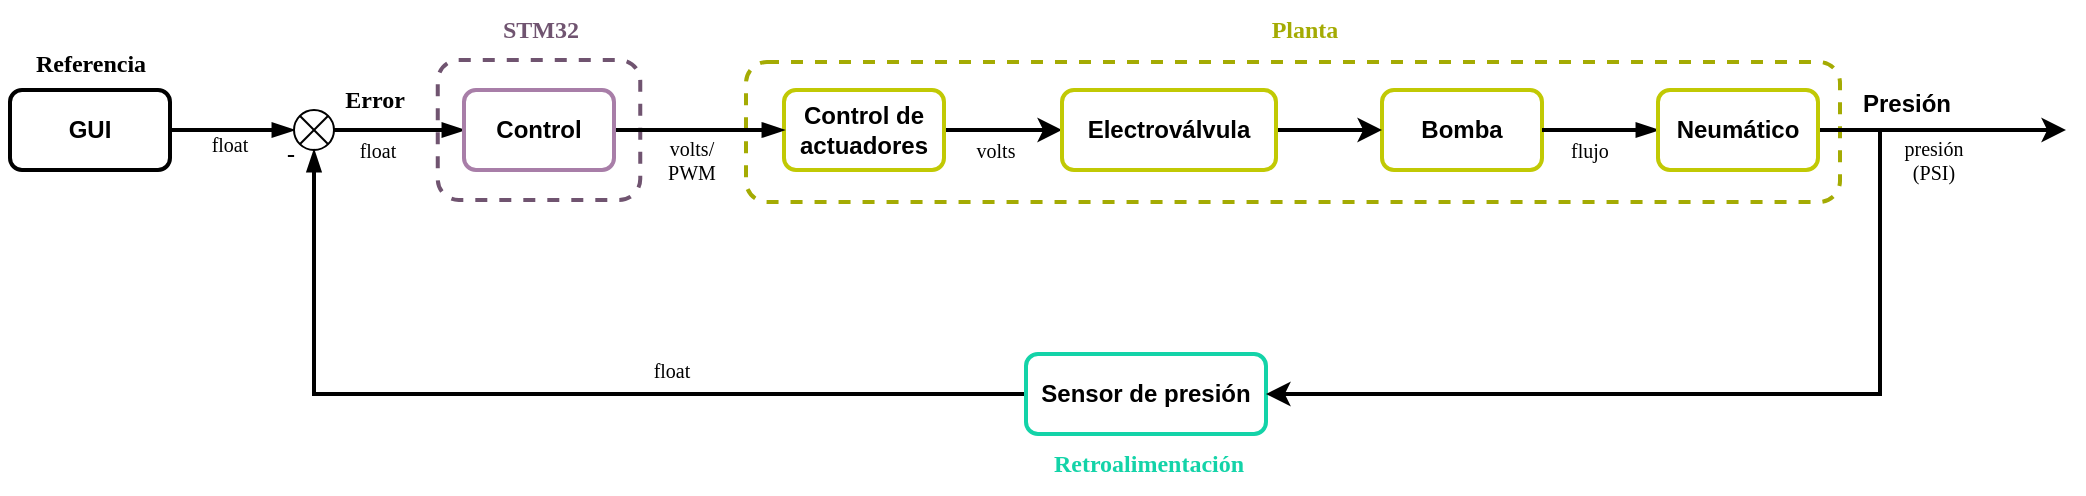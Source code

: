 <mxfile version="20.2.3" type="device" pages="3"><diagram id="Qm16Ai9kDn9GfH8aVvG9" name="Lazo cerrado de control"><mxGraphModel dx="1863" dy="844" grid="0" gridSize="10" guides="1" tooltips="0" connect="1" arrows="1" fold="1" page="1" pageScale="1" pageWidth="827" pageHeight="1169" math="0" shadow="0"><root><mxCell id="0"/><mxCell id="1" parent="0"/><mxCell id="a2cnUPm3MBZ0LhRxrz8J-18" value="" style="rounded=1;whiteSpace=wrap;html=1;strokeWidth=2;dashed=1;strokeColor=#A4AB03;" parent="1" vertex="1"><mxGeometry x="381" y="61" width="547" height="70" as="geometry"/></mxCell><mxCell id="a2cnUPm3MBZ0LhRxrz8J-3" value="" style="rounded=1;whiteSpace=wrap;html=1;strokeWidth=2;dashed=1;strokeColor=#705470;" parent="1" vertex="1"><mxGeometry x="226.88" y="60" width="101.25" height="70" as="geometry"/></mxCell><mxCell id="2Qx-hXVOx3dqvqDf-om5-1" value="" style="endArrow=blockThin;html=1;rounded=0;endFill=1;strokeWidth=2;exitX=1;exitY=0.5;exitDx=0;exitDy=0;" parent="1" source="2Qx-hXVOx3dqvqDf-om5-18" edge="1"><mxGeometry width="50" height="50" relative="1" as="geometry"><mxPoint x="115" y="95" as="sourcePoint"/><mxPoint x="155" y="95" as="targetPoint"/></mxGeometry></mxCell><mxCell id="U4Prd5XTiV0JV8bKbo0R-3" value="" style="edgeStyle=orthogonalEdgeStyle;rounded=0;orthogonalLoop=1;jettySize=auto;html=1;strokeWidth=2;" edge="1" parent="1" source="2Qx-hXVOx3dqvqDf-om5-2" target="U4Prd5XTiV0JV8bKbo0R-1"><mxGeometry relative="1" as="geometry"/></mxCell><mxCell id="2Qx-hXVOx3dqvqDf-om5-2" value="Control de actuadores" style="rounded=1;whiteSpace=wrap;html=1;strokeWidth=2;fontStyle=1;strokeColor=#C1C904;" parent="1" vertex="1"><mxGeometry x="400" y="75" width="80" height="40" as="geometry"/></mxCell><mxCell id="2Qx-hXVOx3dqvqDf-om5-3" value="" style="shape=sumEllipse;perimeter=ellipsePerimeter;whiteSpace=wrap;html=1;backgroundOutline=1;fontSize=19;" parent="1" vertex="1"><mxGeometry x="155" y="85" width="20" height="20" as="geometry"/></mxCell><mxCell id="2Qx-hXVOx3dqvqDf-om5-4" value="" style="endArrow=blockThin;html=1;rounded=0;endFill=1;exitX=1;exitY=0.5;exitDx=0;exitDy=0;entryX=0;entryY=0.5;entryDx=0;entryDy=0;strokeWidth=2;" parent="1" source="2Qx-hXVOx3dqvqDf-om5-3" target="2Qx-hXVOx3dqvqDf-om5-24" edge="1"><mxGeometry width="50" height="50" relative="1" as="geometry"><mxPoint x="175" y="94.84" as="sourcePoint"/><mxPoint x="215" y="94.84" as="targetPoint"/><Array as="points"/></mxGeometry></mxCell><mxCell id="2Qx-hXVOx3dqvqDf-om5-6" value="Bomba" style="rounded=1;whiteSpace=wrap;html=1;strokeWidth=2;fontStyle=1;strokeColor=#C1C904;" parent="1" vertex="1"><mxGeometry x="699" y="75" width="80" height="40" as="geometry"/></mxCell><mxCell id="2Qx-hXVOx3dqvqDf-om5-7" value="" style="endArrow=blockThin;html=1;rounded=0;endFill=1;strokeWidth=2;exitX=1;exitY=0.5;exitDx=0;exitDy=0;entryX=0;entryY=0.5;entryDx=0;entryDy=0;" parent="1" source="2Qx-hXVOx3dqvqDf-om5-6" target="a2cnUPm3MBZ0LhRxrz8J-7" edge="1"><mxGeometry width="50" height="50" relative="1" as="geometry"><mxPoint x="561" y="95.1" as="sourcePoint"/><mxPoint x="581" y="95" as="targetPoint"/></mxGeometry></mxCell><mxCell id="2Qx-hXVOx3dqvqDf-om5-10" style="edgeStyle=orthogonalEdgeStyle;rounded=0;orthogonalLoop=1;jettySize=auto;html=1;exitX=0;exitY=0.5;exitDx=0;exitDy=0;entryX=0.5;entryY=1;entryDx=0;entryDy=0;endArrow=blockThin;endFill=1;strokeWidth=2;" parent="1" source="2Qx-hXVOx3dqvqDf-om5-8" target="2Qx-hXVOx3dqvqDf-om5-3" edge="1"><mxGeometry relative="1" as="geometry"/></mxCell><mxCell id="2Qx-hXVOx3dqvqDf-om5-8" value="Sensor de presión" style="rounded=1;whiteSpace=wrap;html=1;strokeWidth=2;fontStyle=1;strokeColor=#13D3A8;" parent="1" vertex="1"><mxGeometry x="521" y="207" width="120" height="40" as="geometry"/></mxCell><mxCell id="2Qx-hXVOx3dqvqDf-om5-18" value="GUI" style="rounded=1;whiteSpace=wrap;html=1;strokeWidth=2;fontStyle=1" parent="1" vertex="1"><mxGeometry x="13" y="75" width="80" height="40" as="geometry"/></mxCell><mxCell id="2Qx-hXVOx3dqvqDf-om5-20" value="Presión" style="text;html=1;align=center;verticalAlign=middle;resizable=0;points=[];autosize=1;strokeColor=none;fillColor=none;fontStyle=1" parent="1" vertex="1"><mxGeometry x="926" y="67" width="70" height="30" as="geometry"/></mxCell><mxCell id="2Qx-hXVOx3dqvqDf-om5-21" value="Referencia" style="text;html=1;align=center;verticalAlign=middle;resizable=0;points=[];autosize=1;strokeColor=none;fillColor=none;fontFamily=Tahoma;fontStyle=1" parent="1" vertex="1"><mxGeometry x="8" y="47" width="90" height="30" as="geometry"/></mxCell><mxCell id="2Qx-hXVOx3dqvqDf-om5-22" value="Error" style="text;html=1;align=center;verticalAlign=middle;resizable=0;points=[];autosize=1;strokeColor=none;fillColor=none;fontFamily=Tahoma;fontStyle=1" parent="1" vertex="1"><mxGeometry x="171" y="67" width="48" height="26" as="geometry"/></mxCell><mxCell id="2Qx-hXVOx3dqvqDf-om5-28" style="edgeStyle=orthogonalEdgeStyle;rounded=0;orthogonalLoop=1;jettySize=auto;html=1;exitX=1;exitY=0.5;exitDx=0;exitDy=0;entryX=0;entryY=0.5;entryDx=0;entryDy=0;endArrow=blockThin;endFill=1;strokeWidth=2;" parent="1" source="2Qx-hXVOx3dqvqDf-om5-24" target="2Qx-hXVOx3dqvqDf-om5-2" edge="1"><mxGeometry relative="1" as="geometry"/></mxCell><mxCell id="2Qx-hXVOx3dqvqDf-om5-24" value="Control" style="rounded=1;whiteSpace=wrap;html=1;strokeWidth=2;fontStyle=1;strokeColor=#A87EA8;" parent="1" vertex="1"><mxGeometry x="240" y="75" width="75" height="40" as="geometry"/></mxCell><mxCell id="a2cnUPm3MBZ0LhRxrz8J-5" value="STM32" style="text;html=1;align=center;verticalAlign=middle;resizable=0;points=[];autosize=1;strokeColor=none;fillColor=none;fontFamily=Tahoma;fontStyle=1;fontColor=#705470;" parent="1" vertex="1"><mxGeometry x="247.5" y="30" width="60" height="30" as="geometry"/></mxCell><mxCell id="U4Prd5XTiV0JV8bKbo0R-7" style="edgeStyle=orthogonalEdgeStyle;rounded=0;orthogonalLoop=1;jettySize=auto;html=1;entryX=1;entryY=0.5;entryDx=0;entryDy=0;strokeWidth=2;" edge="1" parent="1" source="a2cnUPm3MBZ0LhRxrz8J-7" target="2Qx-hXVOx3dqvqDf-om5-8"><mxGeometry relative="1" as="geometry"><Array as="points"><mxPoint x="948" y="95"/><mxPoint x="948" y="227"/></Array></mxGeometry></mxCell><mxCell id="U4Prd5XTiV0JV8bKbo0R-8" style="edgeStyle=orthogonalEdgeStyle;rounded=0;orthogonalLoop=1;jettySize=auto;html=1;strokeWidth=2;" edge="1" parent="1" source="a2cnUPm3MBZ0LhRxrz8J-7"><mxGeometry relative="1" as="geometry"><mxPoint x="1041.0" y="95" as="targetPoint"/></mxGeometry></mxCell><mxCell id="a2cnUPm3MBZ0LhRxrz8J-7" value="Neumático" style="rounded=1;whiteSpace=wrap;html=1;strokeWidth=2;fontStyle=1;strokeColor=#C1C904;" parent="1" vertex="1"><mxGeometry x="837" y="75" width="80" height="40" as="geometry"/></mxCell><mxCell id="a2cnUPm3MBZ0LhRxrz8J-19" value="Planta" style="text;html=1;align=center;verticalAlign=middle;resizable=0;points=[];autosize=1;strokeColor=none;fillColor=none;fontFamily=Tahoma;fontStyle=1;fontColor=#A4AB03;" parent="1" vertex="1"><mxGeometry x="630" y="30" width="60" height="30" as="geometry"/></mxCell><mxCell id="a2cnUPm3MBZ0LhRxrz8J-20" value="Retroalimentación" style="text;html=1;align=center;verticalAlign=middle;resizable=0;points=[];autosize=1;strokeColor=none;fillColor=none;fontFamily=Tahoma;fontStyle=1;fontColor=#13D3A8;" parent="1" vertex="1"><mxGeometry x="517" y="247" width="130" height="30" as="geometry"/></mxCell><mxCell id="a2cnUPm3MBZ0LhRxrz8J-21" value="-" style="text;html=1;align=center;verticalAlign=middle;resizable=0;points=[];autosize=1;strokeColor=none;fillColor=none;fontFamily=Tahoma;fontStyle=1" parent="1" vertex="1"><mxGeometry x="138" y="92" width="30" height="30" as="geometry"/></mxCell><mxCell id="vkhEgLnLkQiEUcB35l6g-1" value="float" style="text;html=1;strokeColor=none;fillColor=none;align=center;verticalAlign=middle;whiteSpace=wrap;rounded=0;fontStyle=0;fontSize=10;fontFamily=Verdana;" parent="1" vertex="1"><mxGeometry x="93" y="87" width="60" height="30" as="geometry"/></mxCell><mxCell id="vkhEgLnLkQiEUcB35l6g-2" value="float" style="text;html=1;strokeColor=none;fillColor=none;align=center;verticalAlign=middle;whiteSpace=wrap;rounded=0;fontStyle=0;fontSize=10;fontFamily=Verdana;" parent="1" vertex="1"><mxGeometry x="166.88" y="90" width="60" height="30" as="geometry"/></mxCell><mxCell id="vkhEgLnLkQiEUcB35l6g-3" value="volts/&lt;br&gt;PWM" style="text;html=1;strokeColor=none;fillColor=none;align=center;verticalAlign=middle;whiteSpace=wrap;rounded=0;fontStyle=0;fontSize=10;fontFamily=Verdana;" parent="1" vertex="1"><mxGeometry x="324" y="95" width="60" height="30" as="geometry"/></mxCell><mxCell id="vkhEgLnLkQiEUcB35l6g-4" value="volts" style="text;html=1;strokeColor=none;fillColor=none;align=center;verticalAlign=middle;whiteSpace=wrap;rounded=0;fontStyle=0;fontSize=10;fontFamily=Verdana;" parent="1" vertex="1"><mxGeometry x="476" y="96.5" width="60" height="17" as="geometry"/></mxCell><mxCell id="vkhEgLnLkQiEUcB35l6g-5" value="flujo" style="text;html=1;strokeColor=none;fillColor=none;align=center;verticalAlign=middle;whiteSpace=wrap;rounded=0;fontStyle=0;fontSize=10;fontFamily=Verdana;" parent="1" vertex="1"><mxGeometry x="773" y="90" width="60" height="30" as="geometry"/></mxCell><mxCell id="vkhEgLnLkQiEUcB35l6g-6" value="presión&lt;br&gt;(PSI)" style="text;html=1;strokeColor=none;fillColor=none;align=center;verticalAlign=middle;whiteSpace=wrap;rounded=0;fontStyle=0;fontSize=10;fontFamily=Verdana;" parent="1" vertex="1"><mxGeometry x="945" y="95" width="60" height="30" as="geometry"/></mxCell><mxCell id="vkhEgLnLkQiEUcB35l6g-7" value="float" style="text;html=1;strokeColor=none;fillColor=none;align=center;verticalAlign=middle;whiteSpace=wrap;rounded=0;fontStyle=0;fontSize=10;fontFamily=Verdana;" parent="1" vertex="1"><mxGeometry x="314" y="200" width="60" height="30" as="geometry"/></mxCell><mxCell id="U4Prd5XTiV0JV8bKbo0R-5" style="edgeStyle=orthogonalEdgeStyle;rounded=0;orthogonalLoop=1;jettySize=auto;html=1;entryX=0;entryY=0.5;entryDx=0;entryDy=0;strokeWidth=2;" edge="1" parent="1" source="U4Prd5XTiV0JV8bKbo0R-1" target="2Qx-hXVOx3dqvqDf-om5-6"><mxGeometry relative="1" as="geometry"/></mxCell><mxCell id="U4Prd5XTiV0JV8bKbo0R-1" value="Electroválvula" style="rounded=1;whiteSpace=wrap;html=1;strokeWidth=2;fontStyle=1;strokeColor=#C1C904;" vertex="1" parent="1"><mxGeometry x="539" y="75" width="107" height="40" as="geometry"/></mxCell></root></mxGraphModel></diagram><diagram id="eJUAuKgHEO6fIL6UWya0" name="Diagrama de flujo (general)"><mxGraphModel dx="2129" dy="964" grid="0" gridSize="10" guides="1" tooltips="1" connect="1" arrows="1" fold="1" page="1" pageScale="1" pageWidth="827" pageHeight="1169" math="0" shadow="0"><root><mxCell id="0"/><mxCell id="1" parent="0"/><mxCell id="GYi1lg3iRMYWfuYKlWBZ-1" style="edgeStyle=orthogonalEdgeStyle;rounded=0;orthogonalLoop=1;jettySize=auto;html=1;entryX=0.5;entryY=0;entryDx=0;entryDy=0;fontFamily=Verdana;fontSize=10;strokeWidth=2;" parent="1" source="GYi1lg3iRMYWfuYKlWBZ-2" target="GYi1lg3iRMYWfuYKlWBZ-4" edge="1"><mxGeometry relative="1" as="geometry"/></mxCell><mxCell id="GYi1lg3iRMYWfuYKlWBZ-2" value="Inicio" style="ellipse;whiteSpace=wrap;html=1;strokeWidth=2;fontFamily=Helvetica;fontSize=12;fontStyle=1;fillColor=#e1d5e7;strokeColor=#9673a6;" parent="1" vertex="1"><mxGeometry x="279.5" y="75" width="81" height="40" as="geometry"/></mxCell><mxCell id="GYi1lg3iRMYWfuYKlWBZ-3" style="edgeStyle=orthogonalEdgeStyle;rounded=0;orthogonalLoop=1;jettySize=auto;html=1;exitX=0.5;exitY=1;exitDx=0;exitDy=0;entryX=0.5;entryY=0;entryDx=0;entryDy=0;fontFamily=Verdana;fontSize=10;strokeWidth=2;" parent="1" source="GYi1lg3iRMYWfuYKlWBZ-4" target="GYi1lg3iRMYWfuYKlWBZ-6" edge="1"><mxGeometry relative="1" as="geometry"/></mxCell><mxCell id="GYi1lg3iRMYWfuYKlWBZ-4" value="Ingreso de la referencia por medio del GUI" style="shape=parallelogram;perimeter=parallelogramPerimeter;whiteSpace=wrap;html=1;fixedSize=1;strokeWidth=2;fontFamily=Helvetica;fontSize=12;fontStyle=1;size=10.5;fillColor=#ffe6cc;strokeColor=#d79b00;" parent="1" vertex="1"><mxGeometry x="242.5" y="155" width="155" height="60" as="geometry"/></mxCell><mxCell id="GYi1lg3iRMYWfuYKlWBZ-5" style="edgeStyle=orthogonalEdgeStyle;rounded=0;orthogonalLoop=1;jettySize=auto;html=1;entryX=0.5;entryY=0;entryDx=0;entryDy=0;fontFamily=Verdana;fontSize=10;strokeWidth=2;" parent="1" source="GYi1lg3iRMYWfuYKlWBZ-6" target="GYi1lg3iRMYWfuYKlWBZ-11" edge="1"><mxGeometry relative="1" as="geometry"/></mxCell><mxCell id="GYi1lg3iRMYWfuYKlWBZ-6" value="Comparación de la referencia con la lectura del sensor de presión (retroalimentación)" style="rounded=1;whiteSpace=wrap;html=1;strokeWidth=2;fontStyle=1;fillColor=#d5e8d4;strokeColor=#82b366;" parent="1" vertex="1"><mxGeometry x="240" y="302" width="160" height="70" as="geometry"/></mxCell><mxCell id="GYi1lg3iRMYWfuYKlWBZ-7" value="" style="edgeStyle=orthogonalEdgeStyle;rounded=0;orthogonalLoop=1;jettySize=auto;html=1;fontFamily=Verdana;fontSize=10;strokeWidth=2;" parent="1" source="GYi1lg3iRMYWfuYKlWBZ-8" target="GYi1lg3iRMYWfuYKlWBZ-21" edge="1"><mxGeometry relative="1" as="geometry"/></mxCell><mxCell id="GYi1lg3iRMYWfuYKlWBZ-8" value="Activación de la bomba" style="rounded=1;whiteSpace=wrap;html=1;strokeWidth=2;fontStyle=1;fillColor=#d5e8d4;strokeColor=#82b366;" parent="1" vertex="1"><mxGeometry x="501.5" y="517" width="105" height="70" as="geometry"/></mxCell><mxCell id="GYi1lg3iRMYWfuYKlWBZ-9" style="edgeStyle=orthogonalEdgeStyle;rounded=0;orthogonalLoop=1;jettySize=auto;html=1;entryX=0.5;entryY=0;entryDx=0;entryDy=0;fontFamily=Verdana;fontSize=10;strokeWidth=2;" parent="1" source="GYi1lg3iRMYWfuYKlWBZ-11" target="GYi1lg3iRMYWfuYKlWBZ-14" edge="1"><mxGeometry relative="1" as="geometry"/></mxCell><mxCell id="AUm0jS-zyPQK_NB1kX8U-5" style="edgeStyle=orthogonalEdgeStyle;rounded=0;orthogonalLoop=1;jettySize=auto;html=1;entryX=0;entryY=0.5;entryDx=0;entryDy=0;strokeWidth=2;" edge="1" parent="1" source="GYi1lg3iRMYWfuYKlWBZ-11" target="AUm0jS-zyPQK_NB1kX8U-1"><mxGeometry relative="1" as="geometry"/></mxCell><mxCell id="GYi1lg3iRMYWfuYKlWBZ-11" value="&lt;b&gt;La referencia es &lt;br&gt;menor a la lectura&lt;/b&gt;" style="rhombus;whiteSpace=wrap;html=1;strokeWidth=2;fontFamily=Helvetica;fontSize=12;fillColor=#dae8fc;strokeColor=#6c8ebf;" parent="1" vertex="1"><mxGeometry x="240" y="477" width="160" height="90" as="geometry"/></mxCell><mxCell id="AUm0jS-zyPQK_NB1kX8U-6" style="edgeStyle=orthogonalEdgeStyle;rounded=0;orthogonalLoop=1;jettySize=auto;html=1;entryX=0.5;entryY=1;entryDx=0;entryDy=0;strokeWidth=2;" edge="1" parent="1" source="GYi1lg3iRMYWfuYKlWBZ-14" target="AUm0jS-zyPQK_NB1kX8U-1"><mxGeometry relative="1" as="geometry"><Array as="points"><mxPoint x="451" y="702"/><mxPoint x="451" y="742"/><mxPoint x="554" y="742"/></Array></mxGeometry></mxCell><mxCell id="AUm0jS-zyPQK_NB1kX8U-8" value="" style="edgeStyle=orthogonalEdgeStyle;rounded=0;jumpSize=6;orthogonalLoop=1;jettySize=auto;html=1;strokeWidth=2;" edge="1" parent="1" source="GYi1lg3iRMYWfuYKlWBZ-14" target="AUm0jS-zyPQK_NB1kX8U-7"><mxGeometry relative="1" as="geometry"/></mxCell><mxCell id="GYi1lg3iRMYWfuYKlWBZ-14" value="&lt;b&gt;La referencia es &lt;br&gt;mayor a la lectura&lt;/b&gt;" style="rhombus;whiteSpace=wrap;html=1;strokeWidth=2;fontFamily=Helvetica;fontSize=12;fillColor=#dae8fc;strokeColor=#6c8ebf;" parent="1" vertex="1"><mxGeometry x="240" y="657" width="160" height="90" as="geometry"/></mxCell><mxCell id="GYi1lg3iRMYWfuYKlWBZ-15" value="FIN" style="ellipse;whiteSpace=wrap;html=1;strokeWidth=2;fontFamily=Helvetica;fontSize=12;fontStyle=1;fillColor=#e1d5e7;strokeColor=#9673a6;" parent="1" vertex="1"><mxGeometry x="279.5" y="961" width="81" height="40" as="geometry"/></mxCell><mxCell id="GYi1lg3iRMYWfuYKlWBZ-16" value="Sí" style="text;html=1;align=center;verticalAlign=middle;resizable=0;points=[];autosize=1;strokeColor=none;fillColor=none;fontSize=12;fontFamily=Helvetica;fontColor=#000000;fontStyle=1" parent="1" vertex="1"><mxGeometry x="396" y="498" width="30" height="30" as="geometry"/></mxCell><mxCell id="GYi1lg3iRMYWfuYKlWBZ-17" value="Sí" style="text;html=1;align=center;verticalAlign=middle;resizable=0;points=[];autosize=1;strokeColor=none;fillColor=none;fontSize=12;fontFamily=Helvetica;fontColor=#000000;fontStyle=1" parent="1" vertex="1"><mxGeometry x="399" y="679" width="30" height="30" as="geometry"/></mxCell><mxCell id="GYi1lg3iRMYWfuYKlWBZ-18" value="No" style="text;html=1;align=center;verticalAlign=middle;resizable=0;points=[];autosize=1;strokeColor=none;fillColor=none;fontSize=12;fontFamily=Helvetica;fontColor=#000000;fontStyle=1" parent="1" vertex="1"><mxGeometry x="284" y="556" width="40" height="30" as="geometry"/></mxCell><mxCell id="GYi1lg3iRMYWfuYKlWBZ-19" value="No" style="text;html=1;align=center;verticalAlign=middle;resizable=0;points=[];autosize=1;strokeColor=none;fillColor=none;fontSize=12;fontFamily=Helvetica;fontColor=#000000;fontStyle=1" parent="1" vertex="1"><mxGeometry x="284" y="738" width="40" height="30" as="geometry"/></mxCell><mxCell id="GYi1lg3iRMYWfuYKlWBZ-20" value="" style="edgeStyle=orthogonalEdgeStyle;rounded=0;orthogonalLoop=1;jettySize=auto;html=1;fontFamily=Verdana;fontSize=10;strokeWidth=2;jumpSize=6;" parent="1" source="GYi1lg3iRMYWfuYKlWBZ-21" target="GYi1lg3iRMYWfuYKlWBZ-23" edge="1"><mxGeometry relative="1" as="geometry"/></mxCell><mxCell id="GYi1lg3iRMYWfuYKlWBZ-21" value="Envío de presión de los neumáticos por CAN transceiver" style="rounded=1;whiteSpace=wrap;html=1;strokeWidth=2;fontStyle=1;fillColor=#d5e8d4;strokeColor=#82b366;" parent="1" vertex="1"><mxGeometry x="474" y="396" width="160" height="70" as="geometry"/></mxCell><mxCell id="GYi1lg3iRMYWfuYKlWBZ-22" style="edgeStyle=orthogonalEdgeStyle;rounded=0;orthogonalLoop=1;jettySize=auto;html=1;fontFamily=Verdana;fontSize=10;strokeWidth=2;exitX=0.5;exitY=0;exitDx=0;exitDy=0;" parent="1" edge="1" source="GYi1lg3iRMYWfuYKlWBZ-23"><mxGeometry relative="1" as="geometry"><mxPoint x="320" y="252" as="targetPoint"/><mxPoint x="555" y="245" as="sourcePoint"/><Array as="points"><mxPoint x="554" y="252"/><mxPoint x="320" y="252"/></Array></mxGeometry></mxCell><mxCell id="GYi1lg3iRMYWfuYKlWBZ-23" value="Display de los datos en dashboard remoto" style="rounded=1;whiteSpace=wrap;html=1;strokeWidth=2;fontStyle=1;fillColor=#d5e8d4;strokeColor=#82b366;" parent="1" vertex="1"><mxGeometry x="474" y="281" width="160" height="70" as="geometry"/></mxCell><mxCell id="AUm0jS-zyPQK_NB1kX8U-2" value="" style="edgeStyle=orthogonalEdgeStyle;rounded=0;orthogonalLoop=1;jettySize=auto;html=1;strokeWidth=2;" edge="1" parent="1" source="AUm0jS-zyPQK_NB1kX8U-1" target="GYi1lg3iRMYWfuYKlWBZ-8"><mxGeometry relative="1" as="geometry"/></mxCell><mxCell id="AUm0jS-zyPQK_NB1kX8U-1" value="Apertura de la electroválcula" style="rounded=1;whiteSpace=wrap;html=1;strokeWidth=2;fontStyle=1;fillColor=#d5e8d4;strokeColor=#82b366;" vertex="1" parent="1"><mxGeometry x="501.5" y="639" width="105" height="70" as="geometry"/></mxCell><mxCell id="AUm0jS-zyPQK_NB1kX8U-9" value="" style="edgeStyle=orthogonalEdgeStyle;rounded=0;jumpSize=6;orthogonalLoop=1;jettySize=auto;html=1;strokeWidth=2;" edge="1" parent="1" source="AUm0jS-zyPQK_NB1kX8U-7" target="GYi1lg3iRMYWfuYKlWBZ-15"><mxGeometry relative="1" as="geometry"/></mxCell><mxCell id="AUm0jS-zyPQK_NB1kX8U-7" value="Cierre de la electroválvula y desactivación de la bomba" style="rounded=1;whiteSpace=wrap;html=1;strokeWidth=2;fontStyle=1;fillColor=#d5e8d4;strokeColor=#82b366;" vertex="1" parent="1"><mxGeometry x="254" y="822" width="132.5" height="70" as="geometry"/></mxCell></root></mxGraphModel></diagram><diagram id="0XBv1elWW5OsdqfHDKa0" name="Diagrama de flujo 1"><mxGraphModel dx="1753" dy="794" grid="0" gridSize="10" guides="1" tooltips="1" connect="1" arrows="1" fold="1" page="1" pageScale="1" pageWidth="827" pageHeight="1169" math="0" shadow="0"><root><mxCell id="0"/><mxCell id="1" parent="0"/><mxCell id="DNsmvukY9kPfPVsK0NkK-1" style="edgeStyle=orthogonalEdgeStyle;rounded=0;orthogonalLoop=1;jettySize=auto;html=1;entryX=0.5;entryY=0;entryDx=0;entryDy=0;fontFamily=Verdana;fontSize=10;strokeWidth=2;" edge="1" parent="1" source="DNsmvukY9kPfPVsK0NkK-2" target="DNsmvukY9kPfPVsK0NkK-4"><mxGeometry relative="1" as="geometry"/></mxCell><mxCell id="DNsmvukY9kPfPVsK0NkK-2" value="Inicio" style="ellipse;whiteSpace=wrap;html=1;strokeWidth=2;fontFamily=Helvetica;fontSize=12;fontStyle=1;fillColor=#e1d5e7;strokeColor=#9673a6;" vertex="1" parent="1"><mxGeometry x="279.5" y="80" width="81" height="40" as="geometry"/></mxCell><mxCell id="DNsmvukY9kPfPVsK0NkK-47" value="" style="edgeStyle=orthogonalEdgeStyle;rounded=0;jumpSize=6;orthogonalLoop=1;jettySize=auto;html=1;strokeWidth=2;" edge="1" parent="1" source="DNsmvukY9kPfPVsK0NkK-4"><mxGeometry relative="1" as="geometry"><mxPoint x="320" y="270" as="targetPoint"/></mxGeometry></mxCell><mxCell id="DNsmvukY9kPfPVsK0NkK-4" value="Ingreso de la referencia por medio del GUI" style="shape=parallelogram;perimeter=parallelogramPerimeter;whiteSpace=wrap;html=1;fixedSize=1;strokeWidth=2;fontFamily=Helvetica;fontSize=12;fontStyle=1;size=10.5;fillColor=#ffe6cc;strokeColor=#d79b00;" vertex="1" parent="1"><mxGeometry x="242.5" y="170" width="155" height="60" as="geometry"/></mxCell><mxCell id="DNsmvukY9kPfPVsK0NkK-5" style="edgeStyle=orthogonalEdgeStyle;rounded=0;orthogonalLoop=1;jettySize=auto;html=1;entryX=0.5;entryY=0;entryDx=0;entryDy=0;fontFamily=Verdana;fontSize=10;strokeWidth=2;" edge="1" parent="1" source="DNsmvukY9kPfPVsK0NkK-6" target="DNsmvukY9kPfPVsK0NkK-11"><mxGeometry relative="1" as="geometry"/></mxCell><mxCell id="DNsmvukY9kPfPVsK0NkK-6" value="Comparación de la referencia con la lectura del sensor de presión (retroalimentación)" style="rounded=1;whiteSpace=wrap;html=1;strokeWidth=2;fontStyle=1;fillColor=#d5e8d4;strokeColor=#82b366;" vertex="1" parent="1"><mxGeometry x="240" y="370" width="160" height="70" as="geometry"/></mxCell><mxCell id="DNsmvukY9kPfPVsK0NkK-41" value="" style="edgeStyle=orthogonalEdgeStyle;rounded=0;jumpSize=6;orthogonalLoop=1;jettySize=auto;html=1;strokeWidth=2;" edge="1" parent="1" source="DNsmvukY9kPfPVsK0NkK-8" target="DNsmvukY9kPfPVsK0NkK-34"><mxGeometry relative="1" as="geometry"/></mxCell><mxCell id="DNsmvukY9kPfPVsK0NkK-8" value="Activación de la bomba para bombear aire" style="rounded=1;whiteSpace=wrap;html=1;strokeWidth=2;fontStyle=1;fillColor=#d5e8d4;strokeColor=#82b366;" vertex="1" parent="1"><mxGeometry x="500" y="602" width="110" height="70" as="geometry"/></mxCell><mxCell id="DNsmvukY9kPfPVsK0NkK-9" style="edgeStyle=orthogonalEdgeStyle;rounded=0;orthogonalLoop=1;jettySize=auto;html=1;entryX=0.5;entryY=0;entryDx=0;entryDy=0;fontFamily=Verdana;fontSize=10;strokeWidth=2;" edge="1" parent="1" source="DNsmvukY9kPfPVsK0NkK-11" target="DNsmvukY9kPfPVsK0NkK-14"><mxGeometry relative="1" as="geometry"/></mxCell><mxCell id="DNsmvukY9kPfPVsK0NkK-39" value="" style="edgeStyle=orthogonalEdgeStyle;rounded=0;jumpSize=6;orthogonalLoop=1;jettySize=auto;html=1;strokeWidth=2;exitX=1;exitY=0.5;exitDx=0;exitDy=0;entryX=0;entryY=0.5;entryDx=0;entryDy=0;" edge="1" parent="1" source="DNsmvukY9kPfPVsK0NkK-11" target="DNsmvukY9kPfPVsK0NkK-25"><mxGeometry relative="1" as="geometry"><mxPoint x="400" y="718" as="sourcePoint"/><Array as="points"><mxPoint x="440" y="550"/><mxPoint x="440" y="742"/></Array></mxGeometry></mxCell><mxCell id="DNsmvukY9kPfPVsK0NkK-11" value="&lt;b&gt;La referencia es &lt;br&gt;menor a la lectura&lt;/b&gt;" style="rhombus;whiteSpace=wrap;html=1;strokeWidth=2;fontFamily=Helvetica;fontSize=12;fillColor=#dae8fc;strokeColor=#6c8ebf;" vertex="1" parent="1"><mxGeometry x="240" y="503" width="160" height="90" as="geometry"/></mxCell><mxCell id="DNsmvukY9kPfPVsK0NkK-13" value="" style="edgeStyle=orthogonalEdgeStyle;rounded=0;jumpSize=6;orthogonalLoop=1;jettySize=auto;html=1;strokeWidth=2;" edge="1" parent="1" source="DNsmvukY9kPfPVsK0NkK-14" target="DNsmvukY9kPfPVsK0NkK-27"><mxGeometry relative="1" as="geometry"/></mxCell><mxCell id="DNsmvukY9kPfPVsK0NkK-30" value="" style="edgeStyle=orthogonalEdgeStyle;rounded=0;jumpSize=6;orthogonalLoop=1;jettySize=auto;html=1;strokeWidth=2;exitX=1;exitY=0.5;exitDx=0;exitDy=0;" edge="1" parent="1" source="DNsmvukY9kPfPVsK0NkK-14" target="DNsmvukY9kPfPVsK0NkK-29"><mxGeometry relative="1" as="geometry"><Array as="points"><mxPoint x="400" y="835"/></Array></mxGeometry></mxCell><mxCell id="DNsmvukY9kPfPVsK0NkK-14" value="&lt;b&gt;La referencia es &lt;br&gt;mayor a la lectura&lt;/b&gt;" style="rhombus;whiteSpace=wrap;html=1;strokeWidth=2;fontFamily=Helvetica;fontSize=12;fillColor=#dae8fc;strokeColor=#6c8ebf;" vertex="1" parent="1"><mxGeometry x="240" y="662" width="160" height="90" as="geometry"/></mxCell><mxCell id="DNsmvukY9kPfPVsK0NkK-15" value="FIN" style="ellipse;whiteSpace=wrap;html=1;strokeWidth=2;fontFamily=Helvetica;fontSize=12;fontStyle=1;fillColor=#e1d5e7;strokeColor=#9673a6;" vertex="1" parent="1"><mxGeometry x="279.5" y="964" width="81" height="40" as="geometry"/></mxCell><mxCell id="DNsmvukY9kPfPVsK0NkK-17" value="Sí" style="text;html=1;align=center;verticalAlign=middle;resizable=0;points=[];autosize=1;strokeColor=none;fillColor=none;fontSize=12;fontFamily=Helvetica;fontColor=#000000;fontStyle=1" vertex="1" parent="1"><mxGeometry x="400" y="525" width="30" height="30" as="geometry"/></mxCell><mxCell id="DNsmvukY9kPfPVsK0NkK-19" value="No" style="text;html=1;align=center;verticalAlign=middle;resizable=0;points=[];autosize=1;strokeColor=none;fillColor=none;fontSize=12;fontFamily=Helvetica;fontColor=#000000;fontStyle=1" vertex="1" parent="1"><mxGeometry x="285" y="747" width="40" height="30" as="geometry"/></mxCell><mxCell id="DNsmvukY9kPfPVsK0NkK-54" value="" style="edgeStyle=orthogonalEdgeStyle;rounded=0;jumpSize=6;orthogonalLoop=1;jettySize=auto;html=1;strokeWidth=2;" edge="1" parent="1" source="DNsmvukY9kPfPVsK0NkK-21" target="DNsmvukY9kPfPVsK0NkK-53"><mxGeometry relative="1" as="geometry"/></mxCell><mxCell id="DNsmvukY9kPfPVsK0NkK-21" value="Envío de presión de los neumáticos por CAN transceiver" style="rounded=1;whiteSpace=wrap;html=1;strokeWidth=2;fontStyle=1;fillColor=#d5e8d4;strokeColor=#82b366;" vertex="1" parent="1"><mxGeometry x="475" y="392" width="160" height="70" as="geometry"/></mxCell><mxCell id="DNsmvukY9kPfPVsK0NkK-52" style="edgeStyle=orthogonalEdgeStyle;rounded=0;jumpSize=6;orthogonalLoop=1;jettySize=auto;html=1;strokeWidth=2;" edge="1" parent="1" source="DNsmvukY9kPfPVsK0NkK-23"><mxGeometry relative="1" as="geometry"><mxPoint x="320" y="250" as="targetPoint"/></mxGeometry></mxCell><mxCell id="DNsmvukY9kPfPVsK0NkK-23" value="Display de los datos en dashboard remoto" style="rounded=1;whiteSpace=wrap;html=1;strokeWidth=2;fontStyle=1;fillColor=#d5e8d4;strokeColor=#82b366;" vertex="1" parent="1"><mxGeometry x="495" y="184" width="120" height="70" as="geometry"/></mxCell><mxCell id="DNsmvukY9kPfPVsK0NkK-40" value="" style="edgeStyle=orthogonalEdgeStyle;rounded=0;jumpSize=6;orthogonalLoop=1;jettySize=auto;html=1;strokeWidth=2;" edge="1" parent="1" source="DNsmvukY9kPfPVsK0NkK-25" target="DNsmvukY9kPfPVsK0NkK-8"><mxGeometry relative="1" as="geometry"/></mxCell><mxCell id="DNsmvukY9kPfPVsK0NkK-25" value="Apertura de la electroválcula" style="rounded=1;whiteSpace=wrap;html=1;strokeWidth=2;fontStyle=1;fillColor=#d5e8d4;strokeColor=#82b366;" vertex="1" parent="1"><mxGeometry x="500" y="707" width="110" height="70" as="geometry"/></mxCell><mxCell id="DNsmvukY9kPfPVsK0NkK-26" value="" style="edgeStyle=orthogonalEdgeStyle;rounded=0;jumpSize=6;orthogonalLoop=1;jettySize=auto;html=1;strokeWidth=2;" edge="1" parent="1" source="DNsmvukY9kPfPVsK0NkK-27" target="DNsmvukY9kPfPVsK0NkK-15"><mxGeometry relative="1" as="geometry"/></mxCell><mxCell id="DNsmvukY9kPfPVsK0NkK-27" value="Desactivación de la bomba" style="rounded=1;whiteSpace=wrap;html=1;strokeWidth=2;fontStyle=1;fillColor=#d5e8d4;strokeColor=#82b366;" vertex="1" parent="1"><mxGeometry x="254" y="825" width="132.5" height="70" as="geometry"/></mxCell><mxCell id="DNsmvukY9kPfPVsK0NkK-32" value="" style="edgeStyle=orthogonalEdgeStyle;rounded=0;jumpSize=6;orthogonalLoop=1;jettySize=auto;html=1;strokeWidth=2;" edge="1" parent="1" source="DNsmvukY9kPfPVsK0NkK-29" target="DNsmvukY9kPfPVsK0NkK-31"><mxGeometry relative="1" as="geometry"/></mxCell><mxCell id="DNsmvukY9kPfPVsK0NkK-29" value="Apertura de la electroválcula" style="rounded=1;whiteSpace=wrap;html=1;strokeWidth=2;fontStyle=1;fillColor=#d5e8d4;strokeColor=#82b366;" vertex="1" parent="1"><mxGeometry x="500" y="800" width="110" height="70" as="geometry"/></mxCell><mxCell id="DNsmvukY9kPfPVsK0NkK-58" style="edgeStyle=orthogonalEdgeStyle;rounded=0;jumpSize=6;orthogonalLoop=1;jettySize=auto;html=1;strokeWidth=2;entryX=1;entryY=0.5;entryDx=0;entryDy=0;" edge="1" parent="1" source="DNsmvukY9kPfPVsK0NkK-31" target="DNsmvukY9kPfPVsK0NkK-34"><mxGeometry relative="1" as="geometry"><mxPoint x="720" y="520.0" as="targetPoint"/><Array as="points"><mxPoint x="720" y="532"/></Array></mxGeometry></mxCell><mxCell id="DNsmvukY9kPfPVsK0NkK-31" value="Activación de la bomba para aspirar aire" style="rounded=1;whiteSpace=wrap;html=1;strokeWidth=2;fontStyle=1;fillColor=#d5e8d4;strokeColor=#82b366;" vertex="1" parent="1"><mxGeometry x="665" y="800" width="110" height="70" as="geometry"/></mxCell><mxCell id="DNsmvukY9kPfPVsK0NkK-50" value="" style="edgeStyle=orthogonalEdgeStyle;rounded=0;jumpSize=6;orthogonalLoop=1;jettySize=auto;html=1;strokeWidth=2;" edge="1" parent="1" source="DNsmvukY9kPfPVsK0NkK-34" target="DNsmvukY9kPfPVsK0NkK-21"><mxGeometry relative="1" as="geometry"/></mxCell><mxCell id="DNsmvukY9kPfPVsK0NkK-34" value="Cierre de electroválvula" style="rounded=1;whiteSpace=wrap;html=1;strokeWidth=2;fontStyle=1;fillColor=#d5e8d4;strokeColor=#82b366;" vertex="1" parent="1"><mxGeometry x="500" y="497" width="110" height="70" as="geometry"/></mxCell><mxCell id="DNsmvukY9kPfPVsK0NkK-55" value="" style="edgeStyle=orthogonalEdgeStyle;rounded=0;jumpSize=6;orthogonalLoop=1;jettySize=auto;html=1;strokeWidth=2;" edge="1" parent="1" source="DNsmvukY9kPfPVsK0NkK-53" target="DNsmvukY9kPfPVsK0NkK-23"><mxGeometry relative="1" as="geometry"/></mxCell><mxCell id="DNsmvukY9kPfPVsK0NkK-53" value="Display de datos en LCD" style="rounded=1;whiteSpace=wrap;html=1;strokeWidth=2;fontStyle=1;fillColor=#d5e8d4;strokeColor=#82b366;" vertex="1" parent="1"><mxGeometry x="495" y="290" width="120" height="70" as="geometry"/></mxCell><mxCell id="DNsmvukY9kPfPVsK0NkK-56" value="Sí" style="text;html=1;align=center;verticalAlign=middle;resizable=0;points=[];autosize=1;strokeColor=none;fillColor=none;fontSize=12;fontFamily=Helvetica;fontColor=#000000;fontStyle=1" vertex="1" parent="1"><mxGeometry x="392" y="687" width="30" height="30" as="geometry"/></mxCell><mxCell id="DNsmvukY9kPfPVsK0NkK-57" value="No" style="text;html=1;align=center;verticalAlign=middle;resizable=0;points=[];autosize=1;strokeColor=none;fillColor=none;fontSize=12;fontFamily=Helvetica;fontColor=#000000;fontStyle=1" vertex="1" parent="1"><mxGeometry x="285" y="584" width="40" height="30" as="geometry"/></mxCell><mxCell id="DNsmvukY9kPfPVsK0NkK-61" value="" style="edgeStyle=orthogonalEdgeStyle;rounded=0;jumpSize=6;orthogonalLoop=1;jettySize=auto;html=1;strokeWidth=2;" edge="1" parent="1" source="DNsmvukY9kPfPVsK0NkK-60" target="DNsmvukY9kPfPVsK0NkK-6"><mxGeometry relative="1" as="geometry"/></mxCell><mxCell id="DNsmvukY9kPfPVsK0NkK-60" value="&lt;span style=&quot;font-weight: 700;&quot;&gt;Toma de retroalimentación&lt;/span&gt;" style="ellipse;whiteSpace=wrap;html=1;glass=0;fillColor=#f5f5f5;strokeColor=#666666;strokeWidth=2;fontColor=#333333;" vertex="1" parent="1"><mxGeometry x="260.25" y="270" width="120" height="60" as="geometry"/></mxCell><mxCell id="DNsmvukY9kPfPVsK0NkK-70" value="" style="edgeStyle=orthogonalEdgeStyle;rounded=0;jumpSize=6;orthogonalLoop=1;jettySize=auto;html=1;strokeWidth=2;" edge="1" parent="1" source="DNsmvukY9kPfPVsK0NkK-62" target="DNsmvukY9kPfPVsK0NkK-63"><mxGeometry relative="1" as="geometry"/></mxCell><mxCell id="DNsmvukY9kPfPVsK0NkK-62" value="&lt;span style=&quot;font-weight: 700;&quot;&gt;Toma de retroalimentación&lt;/span&gt;" style="ellipse;whiteSpace=wrap;html=1;glass=0;fillColor=#f5f5f5;strokeColor=#666666;strokeWidth=2;fontColor=#333333;" vertex="1" parent="1"><mxGeometry x="860" y="70" width="120" height="60" as="geometry"/></mxCell><mxCell id="DNsmvukY9kPfPVsK0NkK-72" value="" style="edgeStyle=orthogonalEdgeStyle;rounded=0;jumpSize=6;orthogonalLoop=1;jettySize=auto;html=1;strokeWidth=2;" edge="1" parent="1" source="DNsmvukY9kPfPVsK0NkK-63" target="DNsmvukY9kPfPVsK0NkK-64"><mxGeometry relative="1" as="geometry"/></mxCell><mxCell id="DNsmvukY9kPfPVsK0NkK-63" value="Lectura de presión" style="rounded=1;whiteSpace=wrap;html=1;strokeWidth=2;fontStyle=1;fillColor=#60a917;strokeColor=#2D7600;fontColor=#ffffff;" vertex="1" parent="1"><mxGeometry x="870" y="160" width="100" height="70" as="geometry"/></mxCell><mxCell id="DNsmvukY9kPfPVsK0NkK-87" style="edgeStyle=orthogonalEdgeStyle;rounded=0;jumpSize=6;orthogonalLoop=1;jettySize=auto;html=1;strokeWidth=2;" edge="1" parent="1" source="DNsmvukY9kPfPVsK0NkK-64"><mxGeometry relative="1" as="geometry"><mxPoint x="920" y="250" as="targetPoint"/><Array as="points"><mxPoint x="1030" y="325"/><mxPoint x="1030" y="250"/></Array></mxGeometry></mxCell><mxCell id="87UZ3tD7eNtBVU_E8g-U-4" value="" style="edgeStyle=orthogonalEdgeStyle;rounded=0;jumpSize=6;orthogonalLoop=1;jettySize=auto;html=1;strokeWidth=2;" edge="1" parent="1" source="DNsmvukY9kPfPVsK0NkK-64" target="DNsmvukY9kPfPVsK0NkK-65"><mxGeometry relative="1" as="geometry"/></mxCell><mxCell id="DNsmvukY9kPfPVsK0NkK-64" value="i&amp;nbsp; &amp;lt; 5" style="rhombus;whiteSpace=wrap;html=1;glass=0;strokeWidth=2;fillColor=#1ba1e2;fontColor=#ffffff;strokeColor=#006EAF;rounded=0;" vertex="1" parent="1"><mxGeometry x="870" y="275" width="100" height="100" as="geometry"/></mxCell><mxCell id="DNsmvukY9kPfPVsK0NkK-77" value="" style="edgeStyle=orthogonalEdgeStyle;rounded=0;jumpSize=6;orthogonalLoop=1;jettySize=auto;html=1;strokeWidth=2;" edge="1" parent="1" source="DNsmvukY9kPfPVsK0NkK-65" target="DNsmvukY9kPfPVsK0NkK-66"><mxGeometry relative="1" as="geometry"/></mxCell><mxCell id="DNsmvukY9kPfPVsK0NkK-65" value="Sumatorias de lecturas" style="rounded=1;whiteSpace=wrap;html=1;strokeWidth=2;fontStyle=1;fillColor=#60a917;strokeColor=#2D7600;fontColor=#ffffff;" vertex="1" parent="1"><mxGeometry x="870" y="413" width="100" height="70" as="geometry"/></mxCell><mxCell id="DNsmvukY9kPfPVsK0NkK-78" value="" style="edgeStyle=orthogonalEdgeStyle;rounded=0;jumpSize=6;orthogonalLoop=1;jettySize=auto;html=1;strokeWidth=2;" edge="1" parent="1" source="DNsmvukY9kPfPVsK0NkK-66" target="DNsmvukY9kPfPVsK0NkK-68"><mxGeometry relative="1" as="geometry"/></mxCell><mxCell id="DNsmvukY9kPfPVsK0NkK-66" value="Promedio" style="rounded=1;whiteSpace=wrap;html=1;strokeWidth=2;fontStyle=1;fillColor=#60a917;strokeColor=#2D7600;fontColor=#ffffff;" vertex="1" parent="1"><mxGeometry x="870" y="509" width="100" height="70" as="geometry"/></mxCell><mxCell id="DNsmvukY9kPfPVsK0NkK-84" value="" style="edgeStyle=orthogonalEdgeStyle;rounded=0;jumpSize=6;orthogonalLoop=1;jettySize=auto;html=1;strokeWidth=2;" edge="1" parent="1" source="DNsmvukY9kPfPVsK0NkK-67" target="DNsmvukY9kPfPVsK0NkK-69"><mxGeometry relative="1" as="geometry"/></mxCell><mxCell id="DNsmvukY9kPfPVsK0NkK-67" value="Indicar termino de conversión" style="rounded=1;whiteSpace=wrap;html=1;strokeWidth=2;fontStyle=1;fillColor=#60a917;strokeColor=#2D7600;fontColor=#ffffff;" vertex="1" parent="1"><mxGeometry x="870" y="692" width="100" height="70" as="geometry"/></mxCell><mxCell id="DNsmvukY9kPfPVsK0NkK-83" style="edgeStyle=orthogonalEdgeStyle;rounded=0;jumpSize=6;orthogonalLoop=1;jettySize=auto;html=1;entryX=0.5;entryY=0;entryDx=0;entryDy=0;strokeWidth=2;" edge="1" parent="1" source="DNsmvukY9kPfPVsK0NkK-68" target="DNsmvukY9kPfPVsK0NkK-67"><mxGeometry relative="1" as="geometry"/></mxCell><mxCell id="DNsmvukY9kPfPVsK0NkK-68" value="Conversión ADC" style="rounded=1;whiteSpace=wrap;html=1;strokeWidth=2;fontStyle=1;fillColor=#60a917;strokeColor=#2D7600;fontColor=#ffffff;" vertex="1" parent="1"><mxGeometry x="870" y="599" width="100" height="70" as="geometry"/></mxCell><mxCell id="DNsmvukY9kPfPVsK0NkK-69" value="Regresar datos" style="rounded=1;whiteSpace=wrap;html=1;strokeWidth=2;fontStyle=1;fillColor=#60a917;strokeColor=#2D7600;fontColor=#ffffff;" vertex="1" parent="1"><mxGeometry x="870" y="782" width="100" height="70" as="geometry"/></mxCell><mxCell id="DNsmvukY9kPfPVsK0NkK-85" value="Sí" style="text;html=1;align=center;verticalAlign=middle;resizable=0;points=[];autosize=1;strokeColor=none;fillColor=none;fontSize=12;fontFamily=Helvetica;fontColor=#000000;fontStyle=1" vertex="1" parent="1"><mxGeometry x="960" y="300" width="30" height="30" as="geometry"/></mxCell><mxCell id="87UZ3tD7eNtBVU_E8g-U-1" value="No" style="text;html=1;align=center;verticalAlign=middle;resizable=0;points=[];autosize=1;strokeColor=none;fillColor=none;fontSize=12;fontFamily=Helvetica;fontColor=#000000;fontStyle=1" vertex="1" parent="1"><mxGeometry x="881" y="362" width="40" height="30" as="geometry"/></mxCell></root></mxGraphModel></diagram></mxfile>